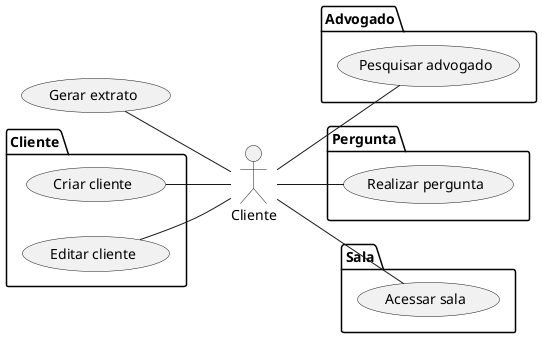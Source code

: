 @startuml cliente

left to right direction

package Cliente {
    usecase "Criar cliente" as criarCliente
    usecase "Editar cliente" as editarCliente
}

package Advogado {
    usecase "Pesquisar advogado" as pesquisarAdvogado    
}

package Pergunta {
    usecase "Realizar pergunta" as realizarPergunta
}

package Sala {
    usecase "Acessar sala" as acessarSala
}

usecase "Gerar extrato" as gerarExtrato

actor "Cliente" as cliente

criarCliente -- cliente
editarCliente -- cliente
cliente -- pesquisarAdvogado
cliente -- realizarPergunta
cliente -- acessarSala
gerarExtrato -- cliente

@enduml